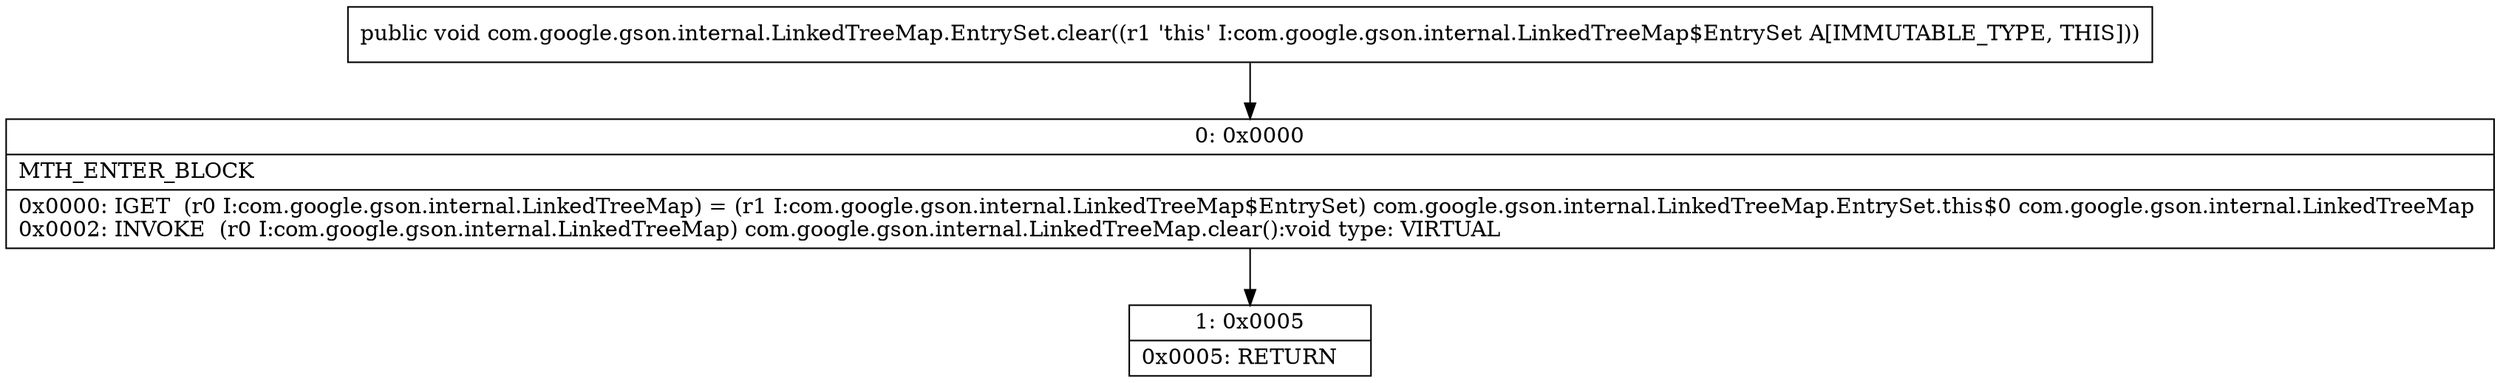 digraph "CFG forcom.google.gson.internal.LinkedTreeMap.EntrySet.clear()V" {
Node_0 [shape=record,label="{0\:\ 0x0000|MTH_ENTER_BLOCK\l|0x0000: IGET  (r0 I:com.google.gson.internal.LinkedTreeMap) = (r1 I:com.google.gson.internal.LinkedTreeMap$EntrySet) com.google.gson.internal.LinkedTreeMap.EntrySet.this$0 com.google.gson.internal.LinkedTreeMap \l0x0002: INVOKE  (r0 I:com.google.gson.internal.LinkedTreeMap) com.google.gson.internal.LinkedTreeMap.clear():void type: VIRTUAL \l}"];
Node_1 [shape=record,label="{1\:\ 0x0005|0x0005: RETURN   \l}"];
MethodNode[shape=record,label="{public void com.google.gson.internal.LinkedTreeMap.EntrySet.clear((r1 'this' I:com.google.gson.internal.LinkedTreeMap$EntrySet A[IMMUTABLE_TYPE, THIS])) }"];
MethodNode -> Node_0;
Node_0 -> Node_1;
}

